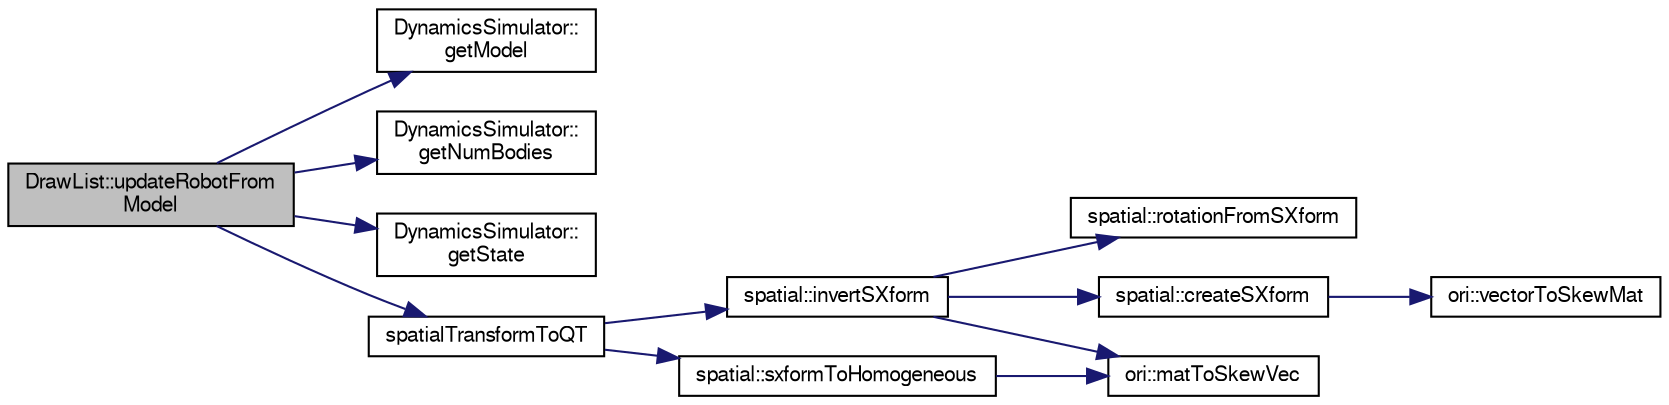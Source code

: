 digraph "DrawList::updateRobotFromModel"
{
  edge [fontname="FreeSans",fontsize="10",labelfontname="FreeSans",labelfontsize="10"];
  node [fontname="FreeSans",fontsize="10",shape=record];
  rankdir="LR";
  Node1 [label="DrawList::updateRobotFrom\lModel",height=0.2,width=0.4,color="black", fillcolor="grey75", style="filled", fontcolor="black"];
  Node1 -> Node2 [color="midnightblue",fontsize="10",style="solid",fontname="FreeSans"];
  Node2 [label="DynamicsSimulator::\lgetModel",height=0.2,width=0.4,color="black", fillcolor="white", style="filled",URL="$d7/d9c/class_dynamics_simulator.html#a560cb59e43a731fd2a8bb4f54b4086bd"];
  Node1 -> Node3 [color="midnightblue",fontsize="10",style="solid",fontname="FreeSans"];
  Node3 [label="DynamicsSimulator::\lgetNumBodies",height=0.2,width=0.4,color="black", fillcolor="white", style="filled",URL="$d7/d9c/class_dynamics_simulator.html#ada9c734b42dee7273707d5b0f2f8ddd7"];
  Node1 -> Node4 [color="midnightblue",fontsize="10",style="solid",fontname="FreeSans"];
  Node4 [label="DynamicsSimulator::\lgetState",height=0.2,width=0.4,color="black", fillcolor="white", style="filled",URL="$d7/d9c/class_dynamics_simulator.html#a72892f39ed60e2f50df53ea49ffb6433"];
  Node1 -> Node5 [color="midnightblue",fontsize="10",style="solid",fontname="FreeSans"];
  Node5 [label="spatialTransformToQT",height=0.2,width=0.4,color="black", fillcolor="white", style="filled",URL="$d6/dff/sim__utilities_8h.html#a0f56070ba183dd4f6f435a4619134429"];
  Node5 -> Node6 [color="midnightblue",fontsize="10",style="solid",fontname="FreeSans"];
  Node6 [label="spatial::invertSXform",height=0.2,width=0.4,color="black", fillcolor="white", style="filled",URL="$de/d1a/namespacespatial.html#af37757ee8ad4510df5478202a62c9502"];
  Node6 -> Node7 [color="midnightblue",fontsize="10",style="solid",fontname="FreeSans"];
  Node7 [label="spatial::rotationFromSXform",height=0.2,width=0.4,color="black", fillcolor="white", style="filled",URL="$de/d1a/namespacespatial.html#abdc3cd991206414d80d9f89be27e3633"];
  Node6 -> Node8 [color="midnightblue",fontsize="10",style="solid",fontname="FreeSans"];
  Node8 [label="ori::matToSkewVec",height=0.2,width=0.4,color="black", fillcolor="white", style="filled",URL="$da/d9b/namespaceori.html#a0d9277fde185aecf3eae4a6d6450d25f"];
  Node6 -> Node9 [color="midnightblue",fontsize="10",style="solid",fontname="FreeSans"];
  Node9 [label="spatial::createSXform",height=0.2,width=0.4,color="black", fillcolor="white", style="filled",URL="$de/d1a/namespacespatial.html#ae4a2145f3028087511b4f17c0152ec83"];
  Node9 -> Node10 [color="midnightblue",fontsize="10",style="solid",fontname="FreeSans"];
  Node10 [label="ori::vectorToSkewMat",height=0.2,width=0.4,color="black", fillcolor="white", style="filled",URL="$da/d9b/namespaceori.html#a153f2a76610f0c5524da3f8bf8fa4dfa"];
  Node5 -> Node11 [color="midnightblue",fontsize="10",style="solid",fontname="FreeSans"];
  Node11 [label="spatial::sxformToHomogeneous",height=0.2,width=0.4,color="black", fillcolor="white", style="filled",URL="$de/d1a/namespacespatial.html#a30b33586f68f1f6b31718848914a90ca"];
  Node11 -> Node8 [color="midnightblue",fontsize="10",style="solid",fontname="FreeSans"];
}
